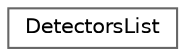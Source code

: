 digraph "Graphical Class Hierarchy"
{
 // LATEX_PDF_SIZE
  bgcolor="transparent";
  edge [fontname=Helvetica,fontsize=10,labelfontname=Helvetica,labelfontsize=10];
  node [fontname=Helvetica,fontsize=10,shape=box,height=0.2,width=0.4];
  rankdir="LR";
  Node0 [id="Node000000",label="DetectorsList",height=0.2,width=0.4,color="grey40", fillcolor="white", style="filled",URL="$class_detectors_list.html",tooltip=" "];
}
